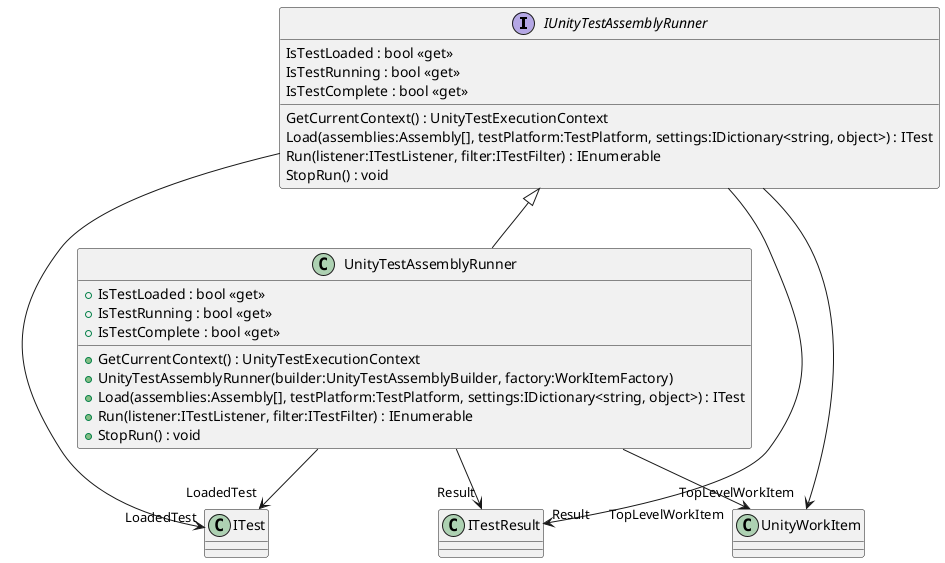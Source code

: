 @startuml
interface IUnityTestAssemblyRunner {
    IsTestLoaded : bool <<get>>
    IsTestRunning : bool <<get>>
    IsTestComplete : bool <<get>>
    GetCurrentContext() : UnityTestExecutionContext
    Load(assemblies:Assembly[], testPlatform:TestPlatform, settings:IDictionary<string, object>) : ITest
    Run(listener:ITestListener, filter:ITestFilter) : IEnumerable
    StopRun() : void
}
class UnityTestAssemblyRunner {
    + GetCurrentContext() : UnityTestExecutionContext
    + IsTestLoaded : bool <<get>>
    + IsTestRunning : bool <<get>>
    + IsTestComplete : bool <<get>>
    + UnityTestAssemblyRunner(builder:UnityTestAssemblyBuilder, factory:WorkItemFactory)
    + Load(assemblies:Assembly[], testPlatform:TestPlatform, settings:IDictionary<string, object>) : ITest
    + Run(listener:ITestListener, filter:ITestFilter) : IEnumerable
    + StopRun() : void
}
IUnityTestAssemblyRunner --> "LoadedTest" ITest
IUnityTestAssemblyRunner --> "Result" ITestResult
IUnityTestAssemblyRunner --> "TopLevelWorkItem" UnityWorkItem
IUnityTestAssemblyRunner <|-- UnityTestAssemblyRunner
UnityTestAssemblyRunner --> "LoadedTest" ITest
UnityTestAssemblyRunner --> "Result" ITestResult
UnityTestAssemblyRunner --> "TopLevelWorkItem" UnityWorkItem
@enduml
